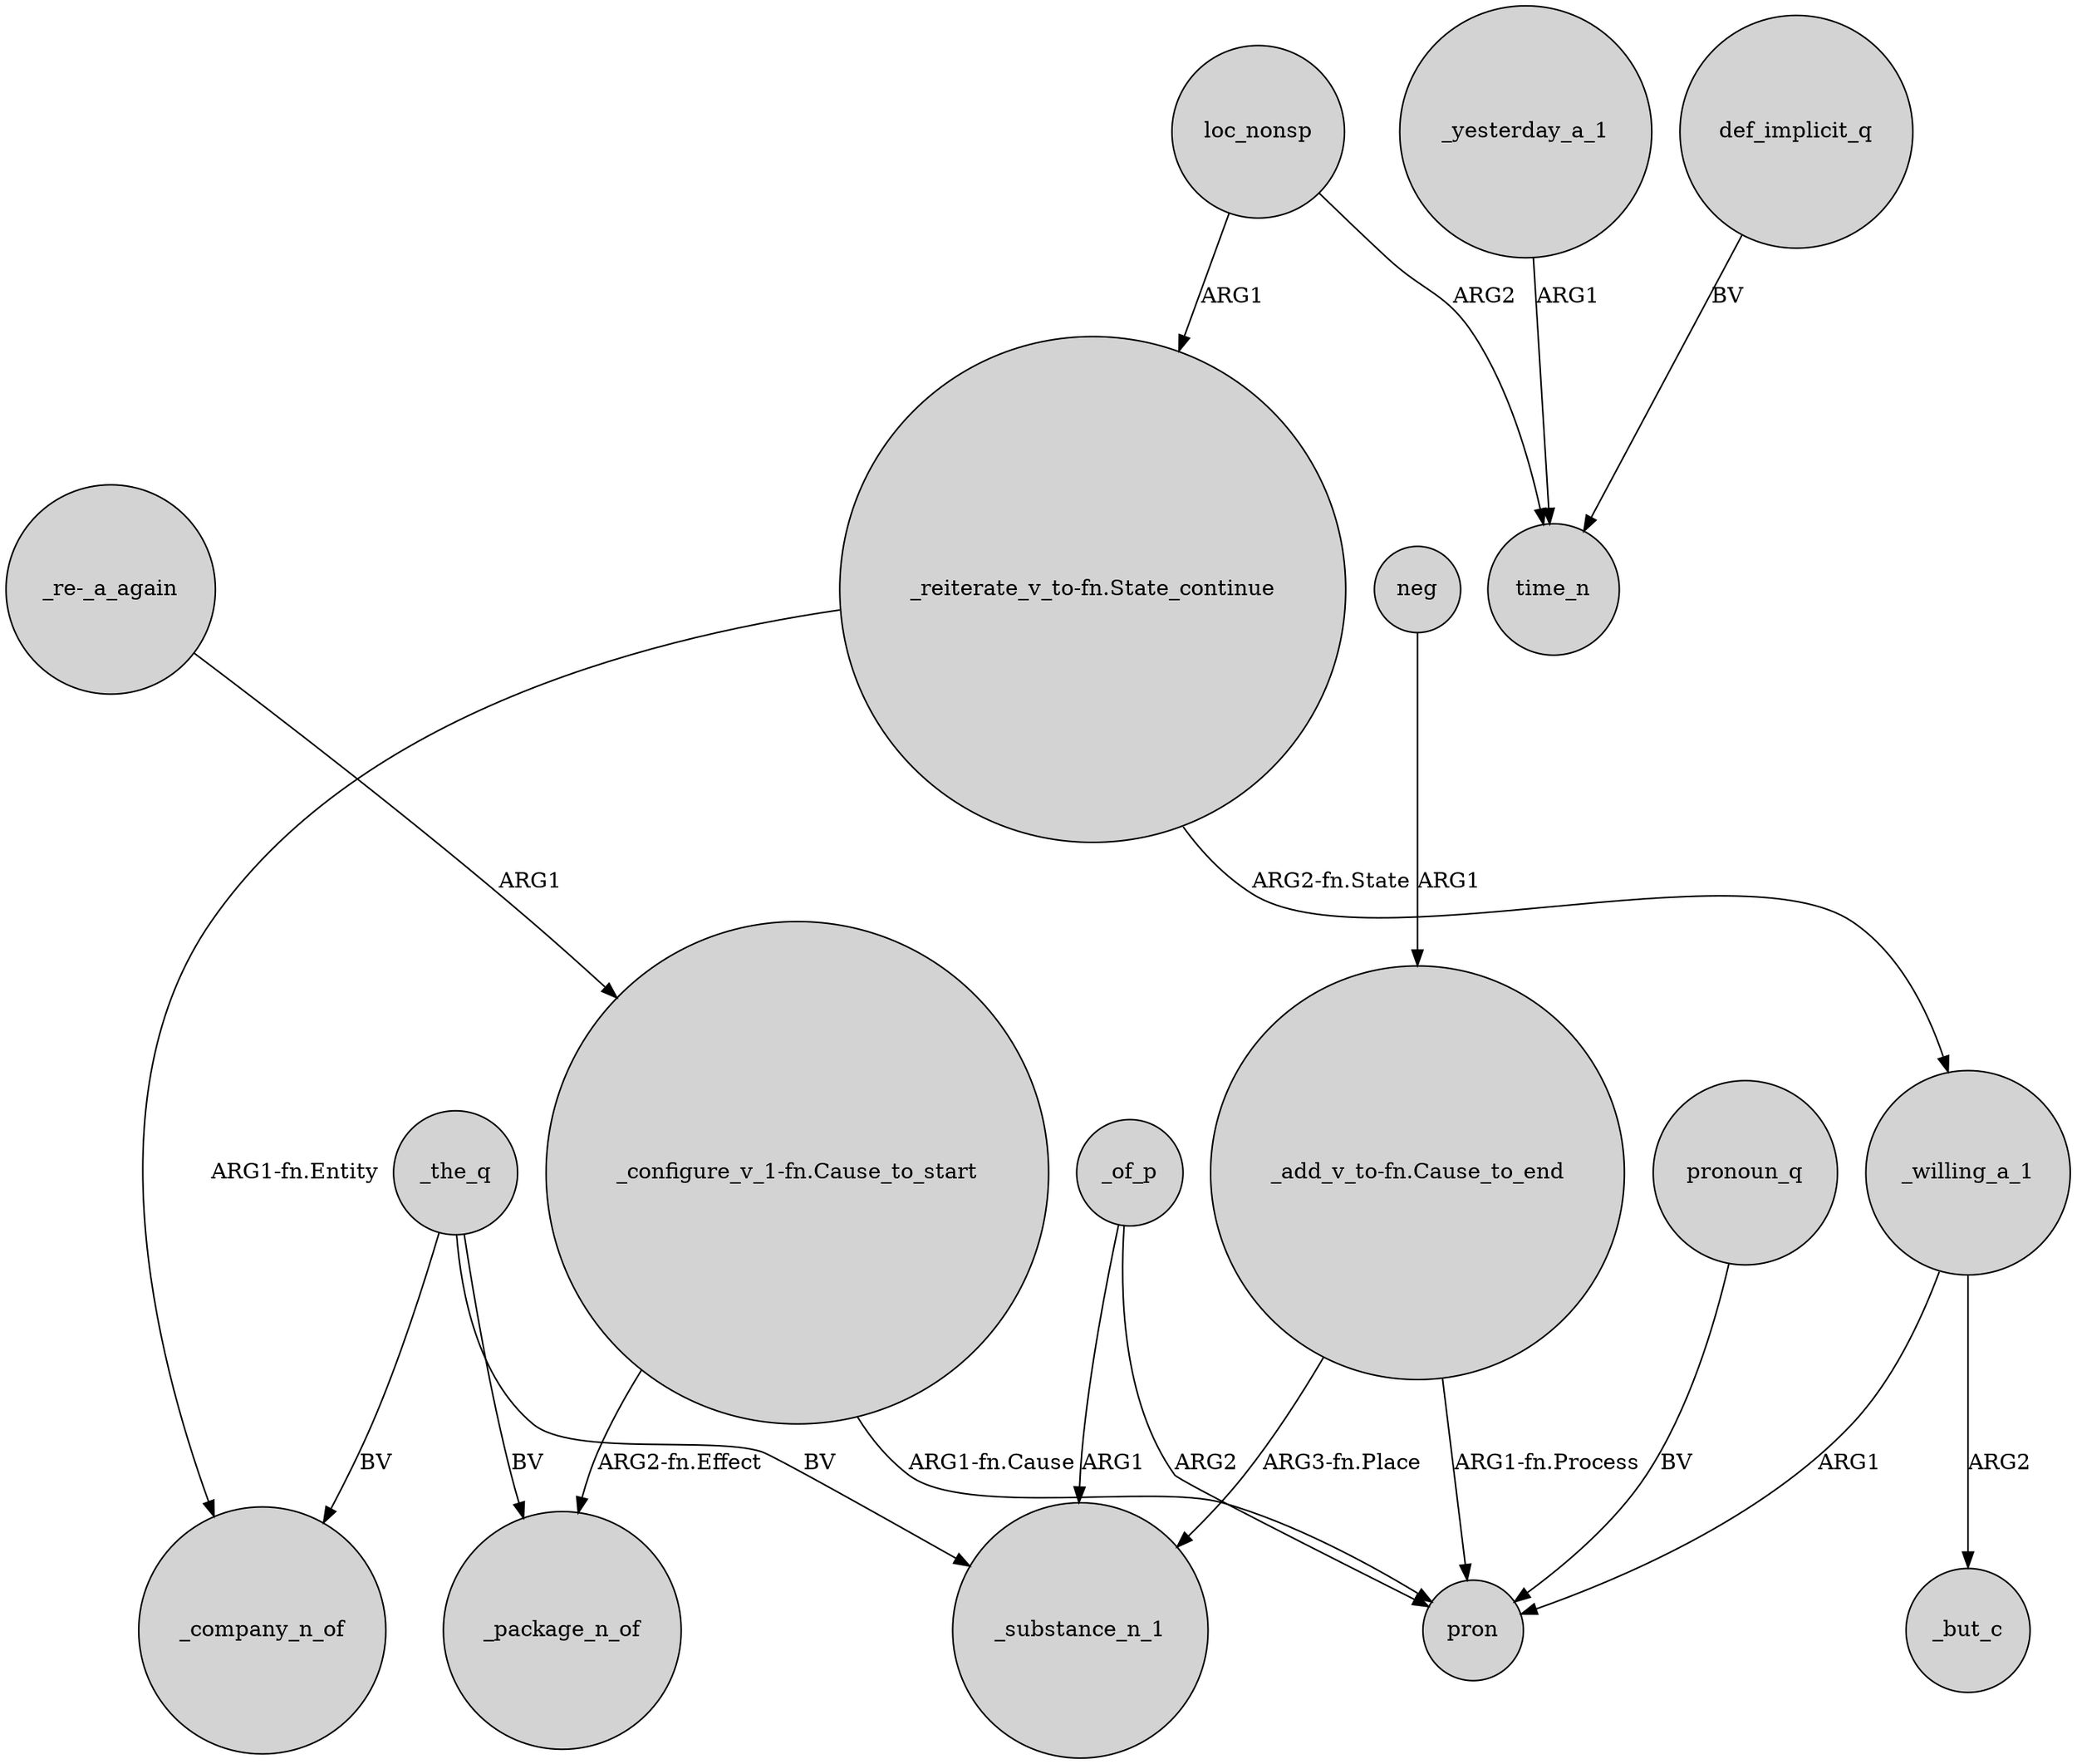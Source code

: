 digraph {
	node [shape=circle style=filled]
	"_reiterate_v_to-fn.State_continue" -> _company_n_of [label="ARG1-fn.Entity"]
	_the_q -> _package_n_of [label=BV]
	_willing_a_1 -> _but_c [label=ARG2]
	_of_p -> _substance_n_1 [label=ARG1]
	_yesterday_a_1 -> time_n [label=ARG1]
	"_reiterate_v_to-fn.State_continue" -> _willing_a_1 [label="ARG2-fn.State"]
	_of_p -> pron [label=ARG2]
	pronoun_q -> pron [label=BV]
	"_configure_v_1-fn.Cause_to_start" -> _package_n_of [label="ARG2-fn.Effect"]
	_willing_a_1 -> pron [label=ARG1]
	_the_q -> _substance_n_1 [label=BV]
	loc_nonsp -> "_reiterate_v_to-fn.State_continue" [label=ARG1]
	"_re-_a_again" -> "_configure_v_1-fn.Cause_to_start" [label=ARG1]
	"_configure_v_1-fn.Cause_to_start" -> pron [label="ARG1-fn.Cause"]
	loc_nonsp -> time_n [label=ARG2]
	def_implicit_q -> time_n [label=BV]
	"_add_v_to-fn.Cause_to_end" -> _substance_n_1 [label="ARG3-fn.Place"]
	_the_q -> _company_n_of [label=BV]
	neg -> "_add_v_to-fn.Cause_to_end" [label=ARG1]
	"_add_v_to-fn.Cause_to_end" -> pron [label="ARG1-fn.Process"]
}
